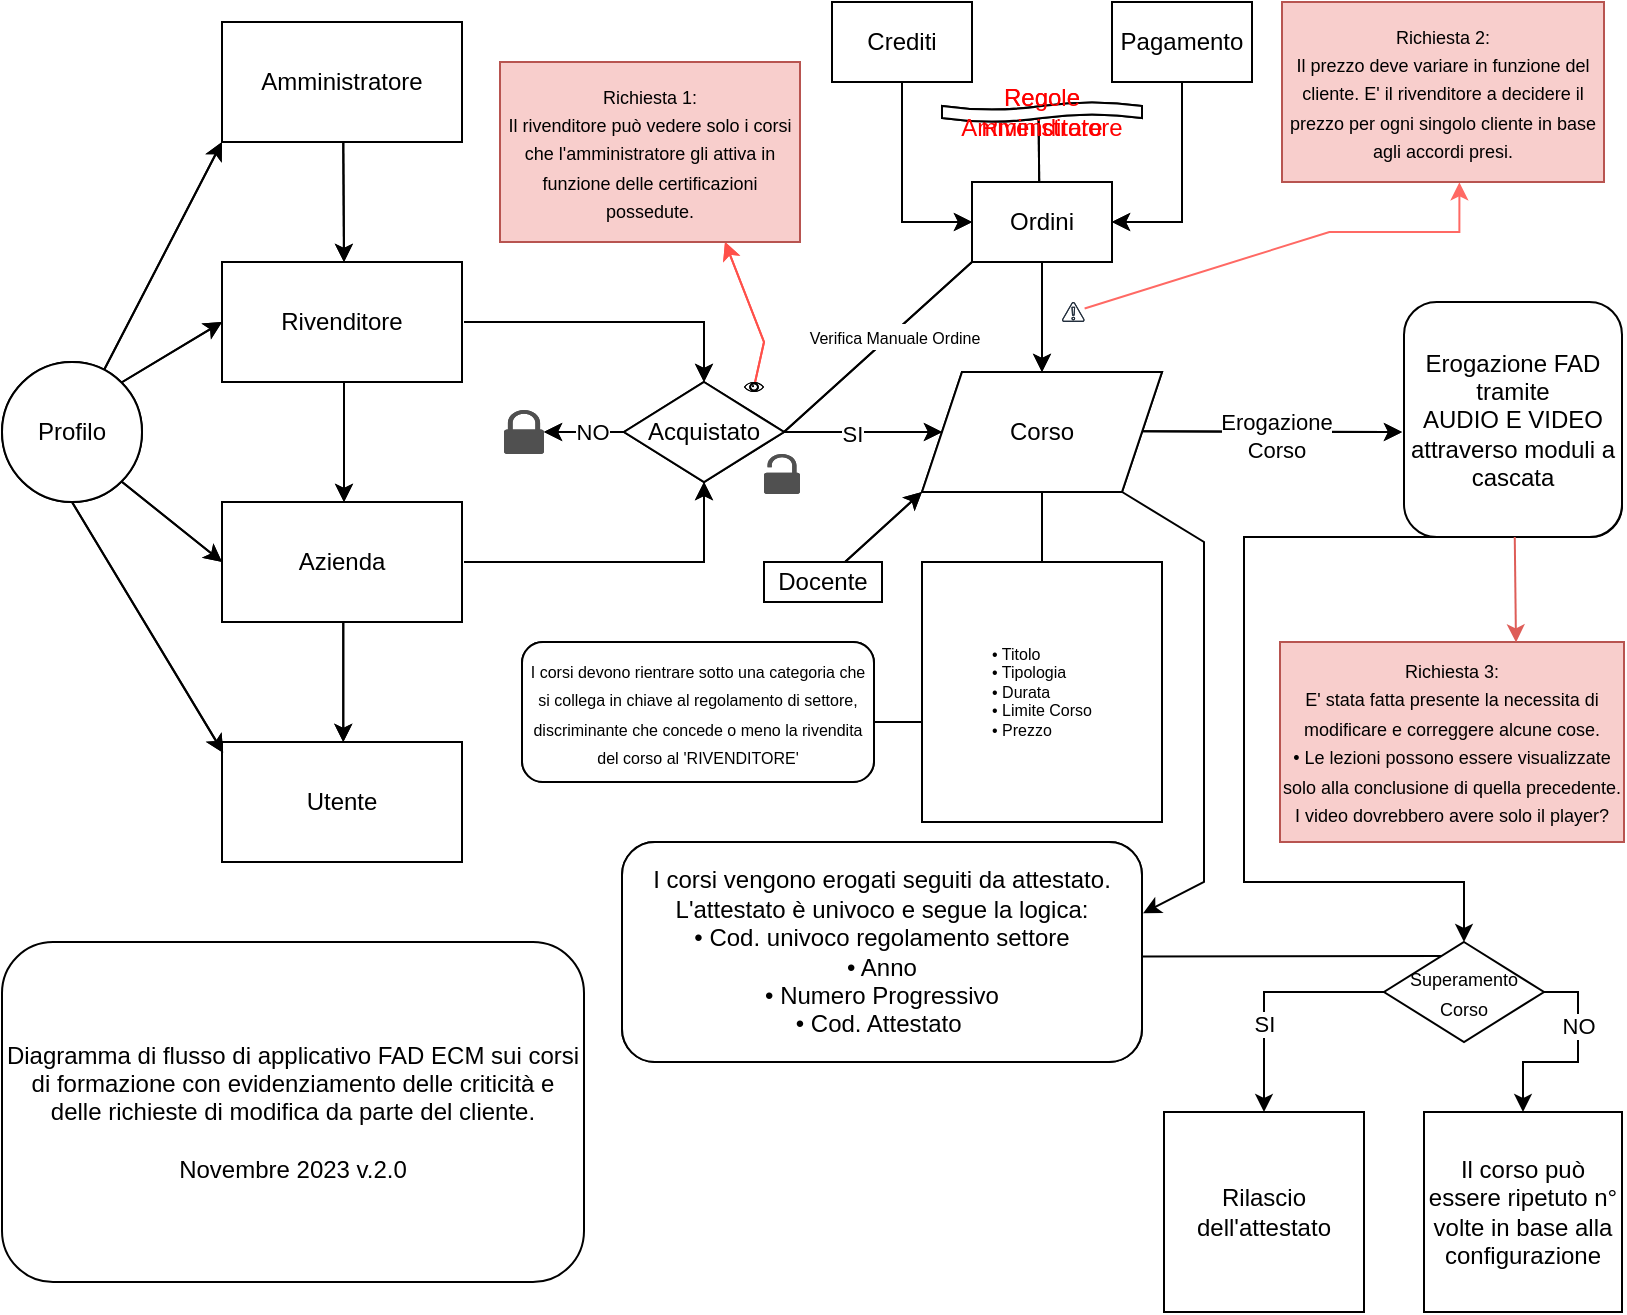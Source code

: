 <mxfile version="22.1.3" type="github">
  <diagram name="Pagina-1" id="Ygy5yfQHm3s8WBBkOKHJ">
    <mxGraphModel dx="1478" dy="616" grid="1" gridSize="10" guides="1" tooltips="1" connect="1" arrows="1" fold="1" page="1" pageScale="1" pageWidth="827" pageHeight="1169" math="0" shadow="0">
      <root>
        <mxCell id="0" />
        <mxCell id="1" parent="0" />
        <mxCell id="aYw8s4LGPYsY6GY9-wbT-1" value="Amministratore" style="rounded=0;whiteSpace=wrap;html=1;" parent="1" vertex="1">
          <mxGeometry x="119" y="40" width="120" height="60" as="geometry" />
        </mxCell>
        <mxCell id="aYw8s4LGPYsY6GY9-wbT-2" value="" style="endArrow=classic;html=1;rounded=0;" parent="1" edge="1">
          <mxGeometry width="50" height="50" relative="1" as="geometry">
            <mxPoint x="179.64" y="100" as="sourcePoint" />
            <mxPoint x="180" y="160" as="targetPoint" />
          </mxGeometry>
        </mxCell>
        <mxCell id="sm0uZwe1ntu3Nj2_a3fd-27" style="edgeStyle=none;rounded=0;orthogonalLoop=1;jettySize=auto;html=1;entryX=0.5;entryY=0;entryDx=0;entryDy=0;" parent="1" target="sm0uZwe1ntu3Nj2_a3fd-4" edge="1">
          <mxGeometry relative="1" as="geometry">
            <mxPoint x="380" y="220" as="targetPoint" />
            <mxPoint x="240" y="190.0" as="sourcePoint" />
            <Array as="points">
              <mxPoint x="360" y="190" />
            </Array>
          </mxGeometry>
        </mxCell>
        <mxCell id="aYw8s4LGPYsY6GY9-wbT-3" value="Rivenditore" style="rounded=0;whiteSpace=wrap;html=1;" parent="1" vertex="1">
          <mxGeometry x="119" y="160" width="120" height="60" as="geometry" />
        </mxCell>
        <mxCell id="aYw8s4LGPYsY6GY9-wbT-7" value="" style="endArrow=classic;html=1;rounded=0;exitX=0.5;exitY=1;exitDx=0;exitDy=0;" parent="1" edge="1">
          <mxGeometry width="50" height="50" relative="1" as="geometry">
            <mxPoint x="180" y="220.0" as="sourcePoint" />
            <mxPoint x="180" y="280" as="targetPoint" />
          </mxGeometry>
        </mxCell>
        <mxCell id="aYw8s4LGPYsY6GY9-wbT-8" value="Cliente" style="rounded=0;whiteSpace=wrap;html=1;" parent="1" vertex="1">
          <mxGeometry x="119" y="280" width="120" height="60" as="geometry" />
        </mxCell>
        <mxCell id="sm0uZwe1ntu3Nj2_a3fd-73" style="edgeStyle=none;rounded=0;orthogonalLoop=1;jettySize=auto;html=1;" parent="1" edge="1">
          <mxGeometry relative="1" as="geometry">
            <mxPoint x="709" y="245" as="targetPoint" />
            <mxPoint x="579.0" y="244.66" as="sourcePoint" />
          </mxGeometry>
        </mxCell>
        <mxCell id="sm0uZwe1ntu3Nj2_a3fd-74" value="Erogazione&lt;br&gt;Corso" style="edgeLabel;html=1;align=center;verticalAlign=middle;resizable=0;points=[];" parent="sm0uZwe1ntu3Nj2_a3fd-73" vertex="1" connectable="0">
          <mxGeometry x="0.027" y="-2" relative="1" as="geometry">
            <mxPoint as="offset" />
          </mxGeometry>
        </mxCell>
        <mxCell id="sm0uZwe1ntu3Nj2_a3fd-3" value="Corso" style="shape=parallelogram;perimeter=parallelogramPerimeter;whiteSpace=wrap;html=1;fixedSize=1;" parent="1" vertex="1">
          <mxGeometry x="469" y="215" width="120" height="60" as="geometry" />
        </mxCell>
        <mxCell id="sm0uZwe1ntu3Nj2_a3fd-25" style="edgeStyle=none;rounded=0;orthogonalLoop=1;jettySize=auto;html=1;exitX=1;exitY=0.5;exitDx=0;exitDy=0;entryX=0;entryY=0.5;entryDx=0;entryDy=0;" parent="1" source="sm0uZwe1ntu3Nj2_a3fd-4" target="sm0uZwe1ntu3Nj2_a3fd-3" edge="1">
          <mxGeometry relative="1" as="geometry">
            <mxPoint x="499" y="245" as="targetPoint" />
            <mxPoint x="439" y="245.0" as="sourcePoint" />
          </mxGeometry>
        </mxCell>
        <mxCell id="sm0uZwe1ntu3Nj2_a3fd-30" value="SI" style="edgeLabel;html=1;align=center;verticalAlign=middle;resizable=0;points=[];" parent="sm0uZwe1ntu3Nj2_a3fd-25" vertex="1" connectable="0">
          <mxGeometry x="-0.146" y="-1" relative="1" as="geometry">
            <mxPoint as="offset" />
          </mxGeometry>
        </mxCell>
        <mxCell id="sm0uZwe1ntu3Nj2_a3fd-29" value="" style="edgeStyle=none;rounded=0;orthogonalLoop=1;jettySize=auto;html=1;" parent="1" source="sm0uZwe1ntu3Nj2_a3fd-4" target="sm0uZwe1ntu3Nj2_a3fd-12" edge="1">
          <mxGeometry relative="1" as="geometry" />
        </mxCell>
        <mxCell id="sm0uZwe1ntu3Nj2_a3fd-34" value="NO" style="edgeLabel;html=1;align=center;verticalAlign=middle;resizable=0;points=[];" parent="sm0uZwe1ntu3Nj2_a3fd-29" vertex="1" connectable="0">
          <mxGeometry x="-0.211" relative="1" as="geometry">
            <mxPoint as="offset" />
          </mxGeometry>
        </mxCell>
        <mxCell id="sm0uZwe1ntu3Nj2_a3fd-4" value="Acquistato" style="rhombus;whiteSpace=wrap;html=1;" parent="1" vertex="1">
          <mxGeometry x="320" y="220" width="80" height="50" as="geometry" />
        </mxCell>
        <mxCell id="sm0uZwe1ntu3Nj2_a3fd-12" value="" style="sketch=0;pointerEvents=1;shadow=0;dashed=0;html=1;strokeColor=none;fillColor=#505050;labelPosition=center;verticalLabelPosition=bottom;verticalAlign=top;outlineConnect=0;align=center;shape=mxgraph.office.security.lock_protected;" parent="1" vertex="1">
          <mxGeometry x="260" y="234" width="20" height="22" as="geometry" />
        </mxCell>
        <mxCell id="sm0uZwe1ntu3Nj2_a3fd-13" value="" style="sketch=0;pointerEvents=1;shadow=0;dashed=0;html=1;strokeColor=none;fillColor=#505050;labelPosition=center;verticalLabelPosition=bottom;verticalAlign=top;outlineConnect=0;align=center;shape=mxgraph.office.security.lock_unprotected;" parent="1" vertex="1">
          <mxGeometry x="390" y="256" width="18" height="20" as="geometry" />
        </mxCell>
        <mxCell id="sm0uZwe1ntu3Nj2_a3fd-28" style="edgeStyle=none;rounded=0;orthogonalLoop=1;jettySize=auto;html=1;entryX=0.5;entryY=1;entryDx=0;entryDy=0;" parent="1" target="sm0uZwe1ntu3Nj2_a3fd-4" edge="1">
          <mxGeometry relative="1" as="geometry">
            <mxPoint x="360" y="350" as="targetPoint" />
            <mxPoint x="240" y="310" as="sourcePoint" />
            <Array as="points">
              <mxPoint x="360" y="310" />
            </Array>
          </mxGeometry>
        </mxCell>
        <mxCell id="sm0uZwe1ntu3Nj2_a3fd-31" value="" style="endArrow=none;html=1;rounded=0;exitX=0.5;exitY=0;exitDx=0;exitDy=0;" parent="1" target="sm0uZwe1ntu3Nj2_a3fd-3" edge="1">
          <mxGeometry width="50" height="50" relative="1" as="geometry">
            <mxPoint x="529" y="297.5" as="sourcePoint" />
            <mxPoint x="564" y="225" as="targetPoint" />
          </mxGeometry>
        </mxCell>
        <mxCell id="sm0uZwe1ntu3Nj2_a3fd-32" value="Utente" style="rounded=0;whiteSpace=wrap;html=1;" parent="1" vertex="1">
          <mxGeometry x="119" y="400" width="120" height="60" as="geometry" />
        </mxCell>
        <mxCell id="sm0uZwe1ntu3Nj2_a3fd-33" value="" style="endArrow=classic;html=1;rounded=0;exitX=0.5;exitY=1;exitDx=0;exitDy=0;" parent="1" edge="1">
          <mxGeometry width="50" height="50" relative="1" as="geometry">
            <mxPoint x="179.64" y="340" as="sourcePoint" />
            <mxPoint x="179.64" y="400" as="targetPoint" />
          </mxGeometry>
        </mxCell>
        <mxCell id="sm0uZwe1ntu3Nj2_a3fd-43" style="edgeStyle=none;rounded=0;orthogonalLoop=1;jettySize=auto;html=1;" parent="1" source="sm0uZwe1ntu3Nj2_a3fd-35" target="sm0uZwe1ntu3Nj2_a3fd-3" edge="1">
          <mxGeometry relative="1" as="geometry" />
        </mxCell>
        <mxCell id="sm0uZwe1ntu3Nj2_a3fd-35" value="Ordini" style="rounded=0;whiteSpace=wrap;html=1;" parent="1" vertex="1">
          <mxGeometry x="494" y="120" width="70" height="40" as="geometry" />
        </mxCell>
        <mxCell id="sm0uZwe1ntu3Nj2_a3fd-42" style="edgeStyle=none;rounded=0;orthogonalLoop=1;jettySize=auto;html=1;entryX=1;entryY=0.5;entryDx=0;entryDy=0;" parent="1" source="sm0uZwe1ntu3Nj2_a3fd-36" target="sm0uZwe1ntu3Nj2_a3fd-35" edge="1">
          <mxGeometry relative="1" as="geometry">
            <mxPoint x="599" y="150" as="targetPoint" />
            <Array as="points">
              <mxPoint x="599" y="140" />
            </Array>
          </mxGeometry>
        </mxCell>
        <mxCell id="sm0uZwe1ntu3Nj2_a3fd-36" value="Pagamento" style="rounded=0;whiteSpace=wrap;html=1;" parent="1" vertex="1">
          <mxGeometry x="564" y="30" width="70" height="40" as="geometry" />
        </mxCell>
        <mxCell id="sm0uZwe1ntu3Nj2_a3fd-41" style="edgeStyle=none;rounded=0;orthogonalLoop=1;jettySize=auto;html=1;entryX=0;entryY=0.5;entryDx=0;entryDy=0;" parent="1" source="sm0uZwe1ntu3Nj2_a3fd-37" target="sm0uZwe1ntu3Nj2_a3fd-35" edge="1">
          <mxGeometry relative="1" as="geometry">
            <mxPoint x="459" y="150" as="targetPoint" />
            <Array as="points">
              <mxPoint x="459" y="140" />
            </Array>
          </mxGeometry>
        </mxCell>
        <mxCell id="sm0uZwe1ntu3Nj2_a3fd-37" value="Crediti" style="rounded=0;whiteSpace=wrap;html=1;" parent="1" vertex="1">
          <mxGeometry x="424" y="30" width="70" height="40" as="geometry" />
        </mxCell>
        <mxCell id="sm0uZwe1ntu3Nj2_a3fd-48" style="edgeStyle=none;rounded=0;orthogonalLoop=1;jettySize=auto;html=1;strokeColor=#FF504A;entryX=0.75;entryY=1;entryDx=0;entryDy=0;" parent="1" source="sm0uZwe1ntu3Nj2_a3fd-44" target="sm0uZwe1ntu3Nj2_a3fd-46" edge="1">
          <mxGeometry relative="1" as="geometry">
            <Array as="points">
              <mxPoint x="390" y="200" />
            </Array>
          </mxGeometry>
        </mxCell>
        <mxCell id="sm0uZwe1ntu3Nj2_a3fd-44" value="" style="shape=mxgraph.signs.healthcare.eye;html=1;pointerEvents=1;fillColor=#000000;strokeColor=none;verticalLabelPosition=bottom;verticalAlign=top;align=center;" parent="1" vertex="1">
          <mxGeometry x="380" y="220" width="10" height="5" as="geometry" />
        </mxCell>
        <mxCell id="sm0uZwe1ntu3Nj2_a3fd-46" value="&lt;font style=&quot;&quot;&gt;&lt;span style=&quot;font-size: 8px;&quot;&gt;Problematica:&lt;/span&gt;&lt;br&gt;&lt;font style=&quot;font-size: 8px;&quot;&gt;Il rivenditore può vedere solo i corsi che l&#39;amministratore gli attiva in funzione delle certificazioni possedute.&lt;br&gt;Inserire un filtro&lt;/font&gt;&lt;br&gt;&lt;/font&gt;" style="rounded=0;whiteSpace=wrap;html=1;labelBackgroundColor=none;fillColor=#f8cecc;strokeColor=#b85450;" parent="1" vertex="1">
          <mxGeometry x="258" y="60" width="150" height="90" as="geometry" />
        </mxCell>
        <mxCell id="sm0uZwe1ntu3Nj2_a3fd-51" value="" style="endArrow=none;html=1;rounded=0;exitX=1;exitY=0.5;exitDx=0;exitDy=0;entryX=0;entryY=1;entryDx=0;entryDy=0;" parent="1" source="sm0uZwe1ntu3Nj2_a3fd-4" target="sm0uZwe1ntu3Nj2_a3fd-35" edge="1">
          <mxGeometry width="50" height="50" relative="1" as="geometry">
            <mxPoint x="439.08" y="244.64" as="sourcePoint" />
            <mxPoint x="489" y="190" as="targetPoint" />
          </mxGeometry>
        </mxCell>
        <mxCell id="sm0uZwe1ntu3Nj2_a3fd-52" value="&lt;font style=&quot;font-size: 8px;&quot;&gt;Verifica Manuale Ordine&lt;/font&gt;" style="edgeLabel;html=1;align=center;verticalAlign=middle;resizable=0;points=[];" parent="sm0uZwe1ntu3Nj2_a3fd-51" vertex="1" connectable="0">
          <mxGeometry x="0.153" y="-1" relative="1" as="geometry">
            <mxPoint as="offset" />
          </mxGeometry>
        </mxCell>
        <mxCell id="sm0uZwe1ntu3Nj2_a3fd-54" style="edgeStyle=none;rounded=0;orthogonalLoop=1;jettySize=auto;html=1;entryX=0;entryY=1;entryDx=0;entryDy=0;" parent="1" source="sm0uZwe1ntu3Nj2_a3fd-53" target="aYw8s4LGPYsY6GY9-wbT-1" edge="1">
          <mxGeometry relative="1" as="geometry" />
        </mxCell>
        <mxCell id="sm0uZwe1ntu3Nj2_a3fd-55" style="edgeStyle=none;rounded=0;orthogonalLoop=1;jettySize=auto;html=1;exitX=1;exitY=0;exitDx=0;exitDy=0;entryX=0;entryY=0.5;entryDx=0;entryDy=0;" parent="1" source="sm0uZwe1ntu3Nj2_a3fd-53" target="aYw8s4LGPYsY6GY9-wbT-3" edge="1">
          <mxGeometry relative="1" as="geometry" />
        </mxCell>
        <mxCell id="sm0uZwe1ntu3Nj2_a3fd-56" style="edgeStyle=none;rounded=0;orthogonalLoop=1;jettySize=auto;html=1;exitX=1;exitY=1;exitDx=0;exitDy=0;entryX=0;entryY=0.5;entryDx=0;entryDy=0;" parent="1" source="sm0uZwe1ntu3Nj2_a3fd-53" target="aYw8s4LGPYsY6GY9-wbT-8" edge="1">
          <mxGeometry relative="1" as="geometry" />
        </mxCell>
        <mxCell id="sm0uZwe1ntu3Nj2_a3fd-53" value="Profilo" style="ellipse;whiteSpace=wrap;html=1;aspect=fixed;" parent="1" vertex="1">
          <mxGeometry x="9" y="210" width="70" height="70" as="geometry" />
        </mxCell>
        <mxCell id="sm0uZwe1ntu3Nj2_a3fd-57" style="edgeStyle=none;rounded=0;orthogonalLoop=1;jettySize=auto;html=1;exitX=0.5;exitY=1;exitDx=0;exitDy=0;entryX=0.005;entryY=0.09;entryDx=0;entryDy=0;entryPerimeter=0;" parent="1" source="sm0uZwe1ntu3Nj2_a3fd-53" target="sm0uZwe1ntu3Nj2_a3fd-32" edge="1">
          <mxGeometry relative="1" as="geometry" />
        </mxCell>
        <mxCell id="sm0uZwe1ntu3Nj2_a3fd-59" style="edgeStyle=none;rounded=0;orthogonalLoop=1;jettySize=auto;html=1;entryX=0;entryY=1;entryDx=0;entryDy=0;" parent="1" source="sm0uZwe1ntu3Nj2_a3fd-58" target="sm0uZwe1ntu3Nj2_a3fd-3" edge="1">
          <mxGeometry relative="1" as="geometry">
            <mxPoint x="479" y="280" as="targetPoint" />
          </mxGeometry>
        </mxCell>
        <mxCell id="sm0uZwe1ntu3Nj2_a3fd-58" value="Docente" style="rounded=0;whiteSpace=wrap;html=1;" parent="1" vertex="1">
          <mxGeometry x="390" y="310" width="59" height="20" as="geometry" />
        </mxCell>
        <mxCell id="sm0uZwe1ntu3Nj2_a3fd-60" style="edgeStyle=none;rounded=0;orthogonalLoop=1;jettySize=auto;html=1;strokeColor=#ff6964;entryX=0.551;entryY=1.002;entryDx=0;entryDy=0;entryPerimeter=0;" parent="1" source="SKsK9MeOl1ApC1td5rHp-41" target="SKsK9MeOl1ApC1td5rHp-42" edge="1">
          <mxGeometry relative="1" as="geometry">
            <mxPoint x="564" y="183.022" as="sourcePoint" />
            <Array as="points">
              <mxPoint x="672.69" y="145" />
              <mxPoint x="737.69" y="145" />
            </Array>
            <mxPoint x="737.69" y="120" as="targetPoint" />
          </mxGeometry>
        </mxCell>
        <mxCell id="sm0uZwe1ntu3Nj2_a3fd-62" value="" style="sketch=0;outlineConnect=0;fontColor=#232F3E;gradientColor=none;fillColor=#232F3D;strokeColor=none;dashed=0;verticalLabelPosition=bottom;verticalAlign=top;align=center;html=1;fontSize=12;fontStyle=0;aspect=fixed;pointerEvents=1;shape=mxgraph.aws4.alert;" parent="1" vertex="1">
          <mxGeometry x="539" y="180" width="11.31" height="10" as="geometry" />
        </mxCell>
        <mxCell id="sm0uZwe1ntu3Nj2_a3fd-66" value="&lt;font style=&quot;&quot;&gt;&lt;span style=&quot;font-size: 8px;&quot;&gt;Problematica:&lt;/span&gt;&lt;br&gt;&lt;font style=&quot;font-size: 8px;&quot;&gt;Il prezzo deve variare in funzione del cliente. E&#39; il rivenditore a decidere il prezzo per ogni singolo cliente in base agli accordi presi. Da gestire con le &#39;Regole Rivenditore&#39;.&lt;/font&gt;&lt;br&gt;&lt;/font&gt;" style="rounded=0;whiteSpace=wrap;html=1;labelBackgroundColor=none;fillColor=#f8cecc;strokeColor=#b85450;" parent="1" vertex="1">
          <mxGeometry x="649" y="30" width="150" height="90" as="geometry" />
        </mxCell>
        <mxCell id="sm0uZwe1ntu3Nj2_a3fd-71" value="" style="endArrow=none;html=1;rounded=0;entryX=0.483;entryY=0.775;entryDx=0;entryDy=0;entryPerimeter=0;exitX=0.48;exitY=0.001;exitDx=0;exitDy=0;exitPerimeter=0;" parent="1" source="sm0uZwe1ntu3Nj2_a3fd-35" target="sm0uZwe1ntu3Nj2_a3fd-68" edge="1">
          <mxGeometry width="50" height="50" relative="1" as="geometry">
            <mxPoint x="494" y="170" as="sourcePoint" />
            <mxPoint x="544" y="120" as="targetPoint" />
          </mxGeometry>
        </mxCell>
        <mxCell id="sm0uZwe1ntu3Nj2_a3fd-68" value="&lt;font color=&quot;#ff0000&quot;&gt;Regole Rivenditore&lt;/font&gt;" style="shape=tape;whiteSpace=wrap;html=1;" parent="1" vertex="1">
          <mxGeometry x="479" y="80" width="100" height="10" as="geometry" />
        </mxCell>
        <mxCell id="sm0uZwe1ntu3Nj2_a3fd-77" value="Erogazione tramite&lt;br&gt;AUDIO E VIDEO&lt;br&gt;attraverso moduli a cascata" style="rounded=1;whiteSpace=wrap;html=1;" parent="1" vertex="1">
          <mxGeometry x="712" y="192.5" width="107" height="105" as="geometry" />
        </mxCell>
        <mxCell id="sm0uZwe1ntu3Nj2_a3fd-78" value="&lt;div style=&quot;&quot;&gt;&lt;span style=&quot;background-color: initial;&quot;&gt;I corsi vengono erogati seguiti da attestato. L&#39;attestato è univoco e segue la logica:&lt;/span&gt;&lt;/div&gt;&lt;div style=&quot;&quot;&gt;&lt;span style=&quot;background-color: initial;&quot;&gt;• Cod. univoco regolamento settore&lt;/span&gt;&lt;/div&gt;&lt;div style=&quot;&quot;&gt;&lt;span style=&quot;background-color: initial;&quot;&gt;• Anno&lt;/span&gt;&lt;/div&gt;&lt;div style=&quot;&quot;&gt;&lt;span style=&quot;background-color: initial;&quot;&gt;• Numero Progressivo&lt;/span&gt;&lt;/div&gt;&lt;div style=&quot;&quot;&gt;&lt;span style=&quot;background-color: initial;&quot;&gt;• Cod. Attestato&amp;nbsp;&lt;/span&gt;&lt;/div&gt;" style="rounded=1;whiteSpace=wrap;html=1;verticalAlign=middle;align=center;" parent="1" vertex="1">
          <mxGeometry x="319" y="450" width="260" height="110" as="geometry" />
        </mxCell>
        <mxCell id="sm0uZwe1ntu3Nj2_a3fd-81" value="&lt;font style=&quot;font-size: 8px;&quot;&gt;I corsi devono rientrare sotto una categoria che si collega in chiave al regolamento di settore, discriminante che concede o meno la rivendita del corso al &#39;RIVENDITORE&#39;&lt;/font&gt;" style="rounded=1;whiteSpace=wrap;html=1;" parent="1" vertex="1">
          <mxGeometry x="269" y="350" width="176" height="70" as="geometry" />
        </mxCell>
        <mxCell id="sm0uZwe1ntu3Nj2_a3fd-82" value="" style="endArrow=none;html=1;rounded=0;entryX=-0.002;entryY=0.558;entryDx=0;entryDy=0;entryPerimeter=0;exitX=1.001;exitY=0.287;exitDx=0;exitDy=0;exitPerimeter=0;" parent="1" edge="1">
          <mxGeometry width="50" height="50" relative="1" as="geometry">
            <mxPoint x="445.416" y="390.05" as="sourcePoint" />
            <mxPoint x="469" y="390" as="targetPoint" />
          </mxGeometry>
        </mxCell>
        <mxCell id="SKsK9MeOl1ApC1td5rHp-2" value="" style="endArrow=classic;html=1;rounded=0;" parent="1" edge="1">
          <mxGeometry width="50" height="50" relative="1" as="geometry">
            <mxPoint x="179.64" y="100" as="sourcePoint" />
            <mxPoint x="180" y="160" as="targetPoint" />
          </mxGeometry>
        </mxCell>
        <mxCell id="SKsK9MeOl1ApC1td5rHp-3" style="edgeStyle=none;rounded=0;orthogonalLoop=1;jettySize=auto;html=1;entryX=0.5;entryY=0;entryDx=0;entryDy=0;" parent="1" target="SKsK9MeOl1ApC1td5rHp-14" edge="1">
          <mxGeometry relative="1" as="geometry">
            <mxPoint x="380" y="220" as="targetPoint" />
            <mxPoint x="240" y="190.0" as="sourcePoint" />
            <Array as="points">
              <mxPoint x="360" y="190" />
            </Array>
          </mxGeometry>
        </mxCell>
        <mxCell id="SKsK9MeOl1ApC1td5rHp-4" value="Rivenditore" style="rounded=0;whiteSpace=wrap;html=1;" parent="1" vertex="1">
          <mxGeometry x="119" y="160" width="120" height="60" as="geometry" />
        </mxCell>
        <mxCell id="SKsK9MeOl1ApC1td5rHp-5" value="" style="endArrow=classic;html=1;rounded=0;exitX=0.5;exitY=1;exitDx=0;exitDy=0;" parent="1" edge="1">
          <mxGeometry width="50" height="50" relative="1" as="geometry">
            <mxPoint x="180" y="220.0" as="sourcePoint" />
            <mxPoint x="180" y="280" as="targetPoint" />
          </mxGeometry>
        </mxCell>
        <mxCell id="SKsK9MeOl1ApC1td5rHp-6" value="Azienda" style="rounded=0;whiteSpace=wrap;html=1;" parent="1" vertex="1">
          <mxGeometry x="119" y="280" width="120" height="60" as="geometry" />
        </mxCell>
        <mxCell id="SKsK9MeOl1ApC1td5rHp-7" style="edgeStyle=none;rounded=0;orthogonalLoop=1;jettySize=auto;html=1;" parent="1" edge="1">
          <mxGeometry relative="1" as="geometry">
            <mxPoint x="709" y="245" as="targetPoint" />
            <mxPoint x="579.0" y="244.66" as="sourcePoint" />
          </mxGeometry>
        </mxCell>
        <mxCell id="SKsK9MeOl1ApC1td5rHp-8" value="Erogazione&lt;br&gt;Corso" style="edgeLabel;html=1;align=center;verticalAlign=middle;resizable=0;points=[];" parent="SKsK9MeOl1ApC1td5rHp-7" vertex="1" connectable="0">
          <mxGeometry x="0.027" y="-2" relative="1" as="geometry">
            <mxPoint as="offset" />
          </mxGeometry>
        </mxCell>
        <mxCell id="SKsK9MeOl1ApC1td5rHp-9" value="Corso" style="shape=parallelogram;perimeter=parallelogramPerimeter;whiteSpace=wrap;html=1;fixedSize=1;" parent="1" vertex="1">
          <mxGeometry x="469" y="215" width="120" height="60" as="geometry" />
        </mxCell>
        <mxCell id="SKsK9MeOl1ApC1td5rHp-10" style="edgeStyle=none;rounded=0;orthogonalLoop=1;jettySize=auto;html=1;exitX=1;exitY=0.5;exitDx=0;exitDy=0;entryX=0;entryY=0.5;entryDx=0;entryDy=0;" parent="1" source="SKsK9MeOl1ApC1td5rHp-14" target="SKsK9MeOl1ApC1td5rHp-9" edge="1">
          <mxGeometry relative="1" as="geometry">
            <mxPoint x="499" y="245" as="targetPoint" />
            <mxPoint x="439" y="245.0" as="sourcePoint" />
          </mxGeometry>
        </mxCell>
        <mxCell id="SKsK9MeOl1ApC1td5rHp-11" value="SI" style="edgeLabel;html=1;align=center;verticalAlign=middle;resizable=0;points=[];" parent="SKsK9MeOl1ApC1td5rHp-10" vertex="1" connectable="0">
          <mxGeometry x="-0.146" y="-1" relative="1" as="geometry">
            <mxPoint as="offset" />
          </mxGeometry>
        </mxCell>
        <mxCell id="SKsK9MeOl1ApC1td5rHp-12" value="" style="edgeStyle=none;rounded=0;orthogonalLoop=1;jettySize=auto;html=1;" parent="1" source="SKsK9MeOl1ApC1td5rHp-14" target="SKsK9MeOl1ApC1td5rHp-15" edge="1">
          <mxGeometry relative="1" as="geometry" />
        </mxCell>
        <mxCell id="SKsK9MeOl1ApC1td5rHp-13" value="NO" style="edgeLabel;html=1;align=center;verticalAlign=middle;resizable=0;points=[];" parent="SKsK9MeOl1ApC1td5rHp-12" vertex="1" connectable="0">
          <mxGeometry x="-0.211" relative="1" as="geometry">
            <mxPoint as="offset" />
          </mxGeometry>
        </mxCell>
        <mxCell id="SKsK9MeOl1ApC1td5rHp-14" value="Acquistato" style="rhombus;whiteSpace=wrap;html=1;" parent="1" vertex="1">
          <mxGeometry x="320" y="220" width="80" height="50" as="geometry" />
        </mxCell>
        <mxCell id="SKsK9MeOl1ApC1td5rHp-15" value="" style="sketch=0;pointerEvents=1;shadow=0;dashed=0;html=1;strokeColor=none;fillColor=#505050;labelPosition=center;verticalLabelPosition=bottom;verticalAlign=top;outlineConnect=0;align=center;shape=mxgraph.office.security.lock_protected;" parent="1" vertex="1">
          <mxGeometry x="260" y="234" width="20" height="22" as="geometry" />
        </mxCell>
        <mxCell id="SKsK9MeOl1ApC1td5rHp-16" value="" style="sketch=0;pointerEvents=1;shadow=0;dashed=0;html=1;strokeColor=none;fillColor=#505050;labelPosition=center;verticalLabelPosition=bottom;verticalAlign=top;outlineConnect=0;align=center;shape=mxgraph.office.security.lock_unprotected;" parent="1" vertex="1">
          <mxGeometry x="390" y="256" width="18" height="20" as="geometry" />
        </mxCell>
        <mxCell id="SKsK9MeOl1ApC1td5rHp-17" value="&lt;div style=&quot;text-align: left; font-size: 8px;&quot;&gt;&lt;span style=&quot;background-color: initial;&quot;&gt;&lt;font style=&quot;font-size: 8px;&quot;&gt;• Titolo&lt;/font&gt;&lt;/span&gt;&lt;/div&gt;&lt;div style=&quot;text-align: left; font-size: 8px;&quot;&gt;&lt;span style=&quot;background-color: initial;&quot;&gt;&lt;font style=&quot;font-size: 8px;&quot;&gt;• Tipologia&lt;/font&gt;&lt;/span&gt;&lt;/div&gt;&lt;div style=&quot;text-align: left; font-size: 8px;&quot;&gt;&lt;span style=&quot;background-color: initial;&quot;&gt;&lt;font style=&quot;font-size: 8px;&quot;&gt;• Durata&lt;/font&gt;&lt;/span&gt;&lt;/div&gt;&lt;div style=&quot;text-align: left; font-size: 8px;&quot;&gt;&lt;span style=&quot;background-color: initial;&quot;&gt;&lt;font style=&quot;font-size: 8px;&quot;&gt;• Limite Corso&lt;/font&gt;&lt;/span&gt;&lt;/div&gt;&lt;div style=&quot;text-align: left; font-size: 8px;&quot;&gt;&lt;span style=&quot;background-color: initial;&quot;&gt;&lt;font style=&quot;font-size: 8px;&quot;&gt;• Prezzo&lt;/font&gt;&lt;/span&gt;&lt;/div&gt;" style="rounded=0;whiteSpace=wrap;html=1;labelPosition=center;verticalLabelPosition=middle;align=center;verticalAlign=middle;" parent="1" vertex="1">
          <mxGeometry x="469" y="310" width="120" height="130" as="geometry" />
        </mxCell>
        <mxCell id="SKsK9MeOl1ApC1td5rHp-18" style="edgeStyle=none;rounded=0;orthogonalLoop=1;jettySize=auto;html=1;entryX=0.5;entryY=1;entryDx=0;entryDy=0;" parent="1" target="SKsK9MeOl1ApC1td5rHp-14" edge="1">
          <mxGeometry relative="1" as="geometry">
            <mxPoint x="360" y="350" as="targetPoint" />
            <mxPoint x="240" y="310" as="sourcePoint" />
            <Array as="points">
              <mxPoint x="360" y="310" />
            </Array>
          </mxGeometry>
        </mxCell>
        <mxCell id="SKsK9MeOl1ApC1td5rHp-19" value="" style="endArrow=none;html=1;rounded=0;exitX=0.5;exitY=0;exitDx=0;exitDy=0;" parent="1" source="SKsK9MeOl1ApC1td5rHp-17" target="SKsK9MeOl1ApC1td5rHp-9" edge="1">
          <mxGeometry width="50" height="50" relative="1" as="geometry">
            <mxPoint x="514" y="275" as="sourcePoint" />
            <mxPoint x="564" y="225" as="targetPoint" />
          </mxGeometry>
        </mxCell>
        <mxCell id="SKsK9MeOl1ApC1td5rHp-20" value="Utente" style="rounded=0;whiteSpace=wrap;html=1;" parent="1" vertex="1">
          <mxGeometry x="119" y="400" width="120" height="60" as="geometry" />
        </mxCell>
        <mxCell id="SKsK9MeOl1ApC1td5rHp-21" value="" style="endArrow=classic;html=1;rounded=0;exitX=0.5;exitY=1;exitDx=0;exitDy=0;" parent="1" edge="1">
          <mxGeometry width="50" height="50" relative="1" as="geometry">
            <mxPoint x="179.64" y="340" as="sourcePoint" />
            <mxPoint x="179.64" y="400" as="targetPoint" />
          </mxGeometry>
        </mxCell>
        <mxCell id="SKsK9MeOl1ApC1td5rHp-22" style="edgeStyle=none;rounded=0;orthogonalLoop=1;jettySize=auto;html=1;" parent="1" source="SKsK9MeOl1ApC1td5rHp-23" target="SKsK9MeOl1ApC1td5rHp-9" edge="1">
          <mxGeometry relative="1" as="geometry" />
        </mxCell>
        <mxCell id="SKsK9MeOl1ApC1td5rHp-23" value="Ordini" style="rounded=0;whiteSpace=wrap;html=1;" parent="1" vertex="1">
          <mxGeometry x="494" y="120" width="70" height="40" as="geometry" />
        </mxCell>
        <mxCell id="SKsK9MeOl1ApC1td5rHp-24" style="edgeStyle=none;rounded=0;orthogonalLoop=1;jettySize=auto;html=1;entryX=1;entryY=0.5;entryDx=0;entryDy=0;" parent="1" source="SKsK9MeOl1ApC1td5rHp-25" target="SKsK9MeOl1ApC1td5rHp-23" edge="1">
          <mxGeometry relative="1" as="geometry">
            <mxPoint x="599" y="150" as="targetPoint" />
            <Array as="points">
              <mxPoint x="599" y="140" />
            </Array>
          </mxGeometry>
        </mxCell>
        <mxCell id="SKsK9MeOl1ApC1td5rHp-25" value="Pagamento" style="rounded=0;whiteSpace=wrap;html=1;" parent="1" vertex="1">
          <mxGeometry x="564" y="30" width="70" height="40" as="geometry" />
        </mxCell>
        <mxCell id="SKsK9MeOl1ApC1td5rHp-26" style="edgeStyle=none;rounded=0;orthogonalLoop=1;jettySize=auto;html=1;entryX=0;entryY=0.5;entryDx=0;entryDy=0;" parent="1" source="SKsK9MeOl1ApC1td5rHp-27" target="SKsK9MeOl1ApC1td5rHp-23" edge="1">
          <mxGeometry relative="1" as="geometry">
            <mxPoint x="459" y="150" as="targetPoint" />
            <Array as="points">
              <mxPoint x="459" y="140" />
            </Array>
          </mxGeometry>
        </mxCell>
        <mxCell id="SKsK9MeOl1ApC1td5rHp-27" value="Crediti" style="rounded=0;whiteSpace=wrap;html=1;" parent="1" vertex="1">
          <mxGeometry x="424" y="30" width="70" height="40" as="geometry" />
        </mxCell>
        <mxCell id="SKsK9MeOl1ApC1td5rHp-28" style="edgeStyle=none;rounded=0;orthogonalLoop=1;jettySize=auto;html=1;strokeColor=#FF504A;entryX=0.75;entryY=1;entryDx=0;entryDy=0;" parent="1" source="SKsK9MeOl1ApC1td5rHp-29" target="SKsK9MeOl1ApC1td5rHp-30" edge="1">
          <mxGeometry relative="1" as="geometry">
            <Array as="points">
              <mxPoint x="390" y="200" />
            </Array>
          </mxGeometry>
        </mxCell>
        <mxCell id="SKsK9MeOl1ApC1td5rHp-29" value="" style="shape=mxgraph.signs.healthcare.eye;html=1;pointerEvents=1;fillColor=#000000;strokeColor=none;verticalLabelPosition=bottom;verticalAlign=top;align=center;" parent="1" vertex="1">
          <mxGeometry x="380" y="220" width="10" height="5" as="geometry" />
        </mxCell>
        <mxCell id="SKsK9MeOl1ApC1td5rHp-30" value="&lt;font style=&quot;font-size: 9px;&quot;&gt;&lt;span style=&quot;&quot;&gt;Richiesta 1:&lt;/span&gt;&lt;br&gt;&lt;font style=&quot;font-size: 9px;&quot;&gt;Il rivenditore può vedere solo i corsi che l&#39;amministratore gli attiva in funzione delle certificazioni possedute.&lt;/font&gt;&lt;br&gt;&lt;/font&gt;" style="rounded=0;whiteSpace=wrap;html=1;labelBackgroundColor=none;fillColor=#f8cecc;strokeColor=#b85450;" parent="1" vertex="1">
          <mxGeometry x="258" y="60" width="150" height="90" as="geometry" />
        </mxCell>
        <mxCell id="SKsK9MeOl1ApC1td5rHp-31" value="" style="endArrow=none;html=1;rounded=0;exitX=1;exitY=0.5;exitDx=0;exitDy=0;entryX=0;entryY=1;entryDx=0;entryDy=0;" parent="1" source="SKsK9MeOl1ApC1td5rHp-14" target="SKsK9MeOl1ApC1td5rHp-23" edge="1">
          <mxGeometry width="50" height="50" relative="1" as="geometry">
            <mxPoint x="439.08" y="244.64" as="sourcePoint" />
            <mxPoint x="489" y="190" as="targetPoint" />
          </mxGeometry>
        </mxCell>
        <mxCell id="SKsK9MeOl1ApC1td5rHp-32" value="&lt;font style=&quot;font-size: 8px;&quot;&gt;Verifica Manuale Ordine&lt;/font&gt;" style="edgeLabel;html=1;align=center;verticalAlign=middle;resizable=0;points=[];" parent="SKsK9MeOl1ApC1td5rHp-31" vertex="1" connectable="0">
          <mxGeometry x="0.153" y="-1" relative="1" as="geometry">
            <mxPoint as="offset" />
          </mxGeometry>
        </mxCell>
        <mxCell id="SKsK9MeOl1ApC1td5rHp-33" style="edgeStyle=none;rounded=0;orthogonalLoop=1;jettySize=auto;html=1;entryX=0;entryY=1;entryDx=0;entryDy=0;" parent="1" source="SKsK9MeOl1ApC1td5rHp-36" edge="1">
          <mxGeometry relative="1" as="geometry">
            <mxPoint x="119" y="100" as="targetPoint" />
          </mxGeometry>
        </mxCell>
        <mxCell id="SKsK9MeOl1ApC1td5rHp-34" style="edgeStyle=none;rounded=0;orthogonalLoop=1;jettySize=auto;html=1;exitX=1;exitY=0;exitDx=0;exitDy=0;entryX=0;entryY=0.5;entryDx=0;entryDy=0;" parent="1" source="SKsK9MeOl1ApC1td5rHp-36" target="SKsK9MeOl1ApC1td5rHp-4" edge="1">
          <mxGeometry relative="1" as="geometry" />
        </mxCell>
        <mxCell id="SKsK9MeOl1ApC1td5rHp-35" style="edgeStyle=none;rounded=0;orthogonalLoop=1;jettySize=auto;html=1;exitX=1;exitY=1;exitDx=0;exitDy=0;entryX=0;entryY=0.5;entryDx=0;entryDy=0;" parent="1" source="SKsK9MeOl1ApC1td5rHp-36" target="SKsK9MeOl1ApC1td5rHp-6" edge="1">
          <mxGeometry relative="1" as="geometry" />
        </mxCell>
        <mxCell id="SKsK9MeOl1ApC1td5rHp-36" value="Profilo" style="ellipse;whiteSpace=wrap;html=1;aspect=fixed;" parent="1" vertex="1">
          <mxGeometry x="9" y="210" width="70" height="70" as="geometry" />
        </mxCell>
        <mxCell id="SKsK9MeOl1ApC1td5rHp-37" style="edgeStyle=none;rounded=0;orthogonalLoop=1;jettySize=auto;html=1;exitX=0.5;exitY=1;exitDx=0;exitDy=0;entryX=0.005;entryY=0.09;entryDx=0;entryDy=0;entryPerimeter=0;" parent="1" source="SKsK9MeOl1ApC1td5rHp-36" target="SKsK9MeOl1ApC1td5rHp-20" edge="1">
          <mxGeometry relative="1" as="geometry" />
        </mxCell>
        <mxCell id="SKsK9MeOl1ApC1td5rHp-38" style="edgeStyle=none;rounded=0;orthogonalLoop=1;jettySize=auto;html=1;entryX=0;entryY=1;entryDx=0;entryDy=0;" parent="1" source="SKsK9MeOl1ApC1td5rHp-39" target="SKsK9MeOl1ApC1td5rHp-9" edge="1">
          <mxGeometry relative="1" as="geometry">
            <mxPoint x="479" y="280" as="targetPoint" />
          </mxGeometry>
        </mxCell>
        <mxCell id="SKsK9MeOl1ApC1td5rHp-39" value="Docente" style="rounded=0;whiteSpace=wrap;html=1;" parent="1" vertex="1">
          <mxGeometry x="390" y="310" width="59" height="20" as="geometry" />
        </mxCell>
        <mxCell id="SKsK9MeOl1ApC1td5rHp-41" value="" style="sketch=0;outlineConnect=0;fontColor=#232F3E;gradientColor=none;fillColor=#232F3D;strokeColor=none;dashed=0;verticalLabelPosition=bottom;verticalAlign=top;align=center;html=1;fontSize=12;fontStyle=0;aspect=fixed;pointerEvents=1;shape=mxgraph.aws4.alert;" parent="1" vertex="1">
          <mxGeometry x="539" y="180" width="11.31" height="10" as="geometry" />
        </mxCell>
        <mxCell id="SKsK9MeOl1ApC1td5rHp-42" value="&lt;font style=&quot;font-size: 9px;&quot;&gt;&lt;span style=&quot;&quot;&gt;Richiesta 2:&lt;/span&gt;&lt;br&gt;&lt;font style=&quot;font-size: 9px;&quot;&gt;Il prezzo deve variare in funzione del cliente. E&#39; il rivenditore a decidere il prezzo per ogni singolo cliente in base agli accordi presi.&lt;/font&gt;&lt;br&gt;&lt;/font&gt;" style="rounded=0;whiteSpace=wrap;html=1;labelBackgroundColor=none;fillColor=#f8cecc;strokeColor=#b85450;" parent="1" vertex="1">
          <mxGeometry x="649" y="30" width="161" height="90" as="geometry" />
        </mxCell>
        <mxCell id="SKsK9MeOl1ApC1td5rHp-43" value="" style="endArrow=none;html=1;rounded=0;entryX=0.483;entryY=0.775;entryDx=0;entryDy=0;entryPerimeter=0;exitX=0.48;exitY=0.001;exitDx=0;exitDy=0;exitPerimeter=0;" parent="1" source="SKsK9MeOl1ApC1td5rHp-23" target="SKsK9MeOl1ApC1td5rHp-44" edge="1">
          <mxGeometry width="50" height="50" relative="1" as="geometry">
            <mxPoint x="494" y="170" as="sourcePoint" />
            <mxPoint x="544" y="120" as="targetPoint" />
          </mxGeometry>
        </mxCell>
        <mxCell id="SKsK9MeOl1ApC1td5rHp-44" value="&lt;font color=&quot;#ff0000&quot;&gt;Regole Amministratore&lt;/font&gt;" style="shape=tape;whiteSpace=wrap;html=1;" parent="1" vertex="1">
          <mxGeometry x="479" y="80" width="100" height="10" as="geometry" />
        </mxCell>
        <mxCell id="SKsK9MeOl1ApC1td5rHp-45" value="" style="endArrow=classic;html=1;rounded=0;exitX=0.834;exitY=1;exitDx=0;exitDy=0;exitPerimeter=0;entryX=1.002;entryY=0.324;entryDx=0;entryDy=0;entryPerimeter=0;" parent="1" source="SKsK9MeOl1ApC1td5rHp-9" target="SKsK9MeOl1ApC1td5rHp-48" edge="1">
          <mxGeometry width="50" height="50" relative="1" as="geometry">
            <mxPoint x="599" y="275" as="sourcePoint" />
            <mxPoint x="599" y="450" as="targetPoint" />
            <Array as="points">
              <mxPoint x="610" y="300" />
              <mxPoint x="610" y="470" />
            </Array>
          </mxGeometry>
        </mxCell>
        <mxCell id="SKsK9MeOl1ApC1td5rHp-46" style="edgeStyle=orthogonalEdgeStyle;rounded=0;orthogonalLoop=1;jettySize=auto;html=1;exitX=0.126;exitY=1.001;exitDx=0;exitDy=0;exitPerimeter=0;entryX=0.5;entryY=0;entryDx=0;entryDy=0;" parent="1" target="SKsK9MeOl1ApC1td5rHp-57" edge="1">
          <mxGeometry relative="1" as="geometry">
            <mxPoint x="780" y="480" as="targetPoint" />
            <mxPoint x="729.522" y="297.505" as="sourcePoint" />
            <Array as="points">
              <mxPoint x="630" y="298" />
              <mxPoint x="630" y="470" />
              <mxPoint x="740" y="470" />
            </Array>
          </mxGeometry>
        </mxCell>
        <mxCell id="SKsK9MeOl1ApC1td5rHp-47" value="Erogazione FAD tramite&lt;br&gt;AUDIO E VIDEO&lt;br&gt;attraverso moduli a cascata" style="rounded=1;whiteSpace=wrap;html=1;" parent="1" vertex="1">
          <mxGeometry x="710" y="180" width="109" height="117.5" as="geometry" />
        </mxCell>
        <mxCell id="SKsK9MeOl1ApC1td5rHp-48" value="&lt;div style=&quot;&quot;&gt;&lt;span style=&quot;background-color: initial;&quot;&gt;I corsi vengono erogati seguiti da attestato. L&#39;attestato è univoco e segue la logica:&lt;/span&gt;&lt;/div&gt;&lt;div style=&quot;&quot;&gt;&lt;span style=&quot;background-color: initial;&quot;&gt;• Cod. univoco regolamento settore&lt;/span&gt;&lt;/div&gt;&lt;div style=&quot;&quot;&gt;&lt;span style=&quot;background-color: initial;&quot;&gt;• Anno&lt;/span&gt;&lt;/div&gt;&lt;div style=&quot;&quot;&gt;&lt;span style=&quot;background-color: initial;&quot;&gt;• Numero Progressivo&lt;/span&gt;&lt;/div&gt;&lt;div style=&quot;&quot;&gt;&lt;span style=&quot;background-color: initial;&quot;&gt;• Cod. Attestato&amp;nbsp;&lt;/span&gt;&lt;/div&gt;" style="rounded=1;whiteSpace=wrap;html=1;verticalAlign=middle;align=center;" parent="1" vertex="1">
          <mxGeometry x="319" y="450" width="260" height="110" as="geometry" />
        </mxCell>
        <mxCell id="SKsK9MeOl1ApC1td5rHp-49" value="&lt;font style=&quot;font-size: 8px;&quot;&gt;I corsi devono rientrare sotto una categoria che si collega in chiave al regolamento di settore, discriminante che concede o meno la rivendita del corso al &#39;RIVENDITORE&#39;&lt;/font&gt;" style="rounded=1;whiteSpace=wrap;html=1;" parent="1" vertex="1">
          <mxGeometry x="269" y="350" width="176" height="70" as="geometry" />
        </mxCell>
        <mxCell id="SKsK9MeOl1ApC1td5rHp-50" value="" style="endArrow=none;html=1;rounded=0;entryX=-0.002;entryY=0.558;entryDx=0;entryDy=0;entryPerimeter=0;exitX=1.001;exitY=0.287;exitDx=0;exitDy=0;exitPerimeter=0;" parent="1" edge="1">
          <mxGeometry width="50" height="50" relative="1" as="geometry">
            <mxPoint x="445.416" y="390.05" as="sourcePoint" />
            <mxPoint x="469" y="390" as="targetPoint" />
          </mxGeometry>
        </mxCell>
        <mxCell id="SKsK9MeOl1ApC1td5rHp-51" value="&lt;font style=&quot;font-size: 9px;&quot;&gt;&lt;span style=&quot;&quot;&gt;Richiesta 3:&lt;/span&gt;&lt;br&gt;&lt;span style=&quot;&quot;&gt;E&#39; stata fatta presente la necessita di modificare e correggere alcune cose.&lt;br&gt;&lt;/span&gt;• Le lezioni possono essere visualizzate solo alla conclusione di quella precedente. I video dovrebbero avere solo il player?&lt;br&gt;&lt;/font&gt;" style="rounded=0;whiteSpace=wrap;html=1;labelBackgroundColor=none;fillColor=#f8cecc;strokeColor=#b85450;verticalAlign=top;" parent="1" vertex="1">
          <mxGeometry x="648" y="350" width="172" height="100" as="geometry" />
        </mxCell>
        <mxCell id="SKsK9MeOl1ApC1td5rHp-52" value="" style="endArrow=classic;html=1;rounded=0;entryX=0.686;entryY=0.002;entryDx=0;entryDy=0;entryPerimeter=0;fillColor=#f8cecc;strokeColor=#de5d58;" parent="1" target="SKsK9MeOl1ApC1td5rHp-51" edge="1">
          <mxGeometry width="50" height="50" relative="1" as="geometry">
            <mxPoint x="765.38" y="297.5" as="sourcePoint" />
            <mxPoint x="765.38" y="327.5" as="targetPoint" />
          </mxGeometry>
        </mxCell>
        <mxCell id="SKsK9MeOl1ApC1td5rHp-53" style="edgeStyle=orthogonalEdgeStyle;rounded=0;orthogonalLoop=1;jettySize=auto;html=1;entryX=0.5;entryY=0;entryDx=0;entryDy=0;" parent="1" target="SKsK9MeOl1ApC1td5rHp-59" edge="1">
          <mxGeometry relative="1" as="geometry">
            <mxPoint x="770" y="560" as="targetPoint" />
            <mxPoint x="777.254" y="525.004" as="sourcePoint" />
            <Array as="points">
              <mxPoint x="797" y="525" />
              <mxPoint x="797" y="560" />
              <mxPoint x="770" y="560" />
            </Array>
          </mxGeometry>
        </mxCell>
        <mxCell id="SKsK9MeOl1ApC1td5rHp-54" value="NO" style="edgeLabel;html=1;align=center;verticalAlign=middle;resizable=0;points=[];" parent="SKsK9MeOl1ApC1td5rHp-53" vertex="1" connectable="0">
          <mxGeometry x="0.094" relative="1" as="geometry">
            <mxPoint x="4" y="-18" as="offset" />
          </mxGeometry>
        </mxCell>
        <mxCell id="SKsK9MeOl1ApC1td5rHp-55" style="edgeStyle=orthogonalEdgeStyle;rounded=0;orthogonalLoop=1;jettySize=auto;html=1;exitX=0;exitY=0.5;exitDx=0;exitDy=0;entryX=0.5;entryY=0;entryDx=0;entryDy=0;" parent="1" source="SKsK9MeOl1ApC1td5rHp-57" target="SKsK9MeOl1ApC1td5rHp-60" edge="1">
          <mxGeometry relative="1" as="geometry">
            <mxPoint x="650" y="580" as="targetPoint" />
          </mxGeometry>
        </mxCell>
        <mxCell id="SKsK9MeOl1ApC1td5rHp-56" value="SI" style="edgeLabel;html=1;align=center;verticalAlign=middle;resizable=0;points=[];" parent="SKsK9MeOl1ApC1td5rHp-55" vertex="1" connectable="0">
          <mxGeometry x="0.358" y="1" relative="1" as="geometry">
            <mxPoint x="-1" y="-6" as="offset" />
          </mxGeometry>
        </mxCell>
        <mxCell id="SKsK9MeOl1ApC1td5rHp-57" value="&lt;font style=&quot;font-size: 9px;&quot;&gt;Superamento&lt;br&gt;Corso&lt;/font&gt;" style="rhombus;whiteSpace=wrap;html=1;" parent="1" vertex="1">
          <mxGeometry x="700" y="500" width="80" height="50" as="geometry" />
        </mxCell>
        <mxCell id="SKsK9MeOl1ApC1td5rHp-58" value="" style="endArrow=none;html=1;rounded=0;exitX=1.001;exitY=0.52;exitDx=0;exitDy=0;exitPerimeter=0;entryX=0.36;entryY=0.141;entryDx=0;entryDy=0;entryPerimeter=0;" parent="1" source="SKsK9MeOl1ApC1td5rHp-48" target="SKsK9MeOl1ApC1td5rHp-57" edge="1">
          <mxGeometry width="50" height="50" relative="1" as="geometry">
            <mxPoint x="579" y="500" as="sourcePoint" />
            <mxPoint x="690" y="500" as="targetPoint" />
          </mxGeometry>
        </mxCell>
        <mxCell id="SKsK9MeOl1ApC1td5rHp-59" value="Il corso può essere ripetuto n° volte in base alla configurazione" style="rounded=0;whiteSpace=wrap;html=1;" parent="1" vertex="1">
          <mxGeometry x="720" y="585" width="99" height="100" as="geometry" />
        </mxCell>
        <mxCell id="SKsK9MeOl1ApC1td5rHp-60" value="Rilascio dell&#39;attestato" style="whiteSpace=wrap;html=1;aspect=fixed;" parent="1" vertex="1">
          <mxGeometry x="590" y="585" width="100" height="100" as="geometry" />
        </mxCell>
        <mxCell id="32959m1vNikOQj2lcE0B-2" value="Diagramma di flusso di applicativo FAD ECM sui corsi di formazione con evidenziamento delle criticità e delle richieste di modifica da parte del cliente.&lt;br&gt;&lt;br&gt;Novembre 2023 v.2.0" style="rounded=1;whiteSpace=wrap;html=1;" vertex="1" parent="1">
          <mxGeometry x="9" y="500" width="291" height="170" as="geometry" />
        </mxCell>
      </root>
    </mxGraphModel>
  </diagram>
</mxfile>
